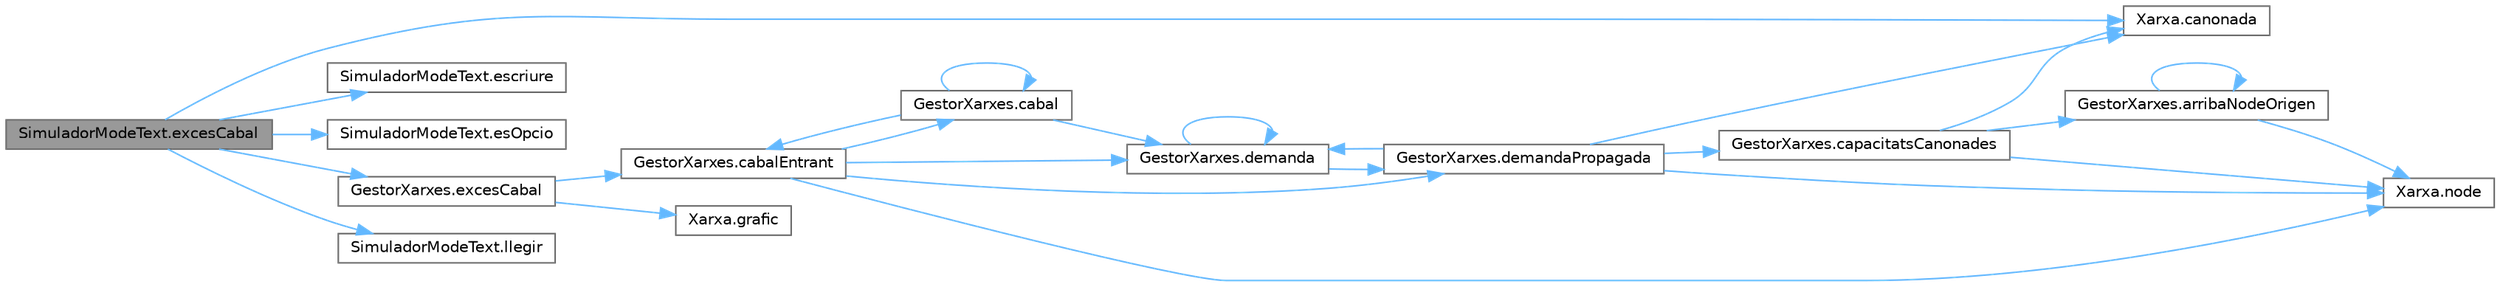 digraph "SimuladorModeText.excesCabal"
{
 // LATEX_PDF_SIZE
  bgcolor="transparent";
  edge [fontname=Helvetica,fontsize=10,labelfontname=Helvetica,labelfontsize=10];
  node [fontname=Helvetica,fontsize=10,shape=box,height=0.2,width=0.4];
  rankdir="LR";
  Node1 [id="Node000001",label="SimuladorModeText.excesCabal",height=0.2,width=0.4,color="gray40", fillcolor="grey60", style="filled", fontcolor="black",tooltip="Detecta les canonades amb excés de cabal."];
  Node1 -> Node2 [id="edge1_Node000001_Node000002",color="steelblue1",style="solid",tooltip=" "];
  Node2 [id="Node000002",label="Xarxa.canonada",height=0.2,width=0.4,color="grey40", fillcolor="white", style="filled",URL="$class_xarxa.html#a5b42c1a8bef948387ab549a7c7a0c6bd",tooltip="Retorna la Canonada amb identificador id."];
  Node1 -> Node3 [id="edge2_Node000001_Node000003",color="steelblue1",style="solid",tooltip=" "];
  Node3 [id="Node000003",label="SimuladorModeText.escriure",height=0.2,width=0.4,color="grey40", fillcolor="white", style="filled",URL="$class_simulador_mode_text.html#ae5f15fc19976496a81e70357f2e622da",tooltip="Escriu un missatge al Writer especificat."];
  Node1 -> Node4 [id="edge3_Node000001_Node000004",color="steelblue1",style="solid",tooltip=" "];
  Node4 [id="Node000004",label="SimuladorModeText.esOpcio",height=0.2,width=0.4,color="grey40", fillcolor="white", style="filled",URL="$class_simulador_mode_text.html#a342de3fbce55a35c3b84efbb10d98b30",tooltip="Comprova si la línia especificada correspon a una opció vàlida."];
  Node1 -> Node5 [id="edge4_Node000001_Node000005",color="steelblue1",style="solid",tooltip=" "];
  Node5 [id="Node000005",label="GestorXarxes.excesCabal",height=0.2,width=0.4,color="grey40", fillcolor="white", style="filled",URL="$class_gestor_xarxes.html#a2d031e7e8c22ebd00a29beb9bf5a0124",tooltip="Excés de cabal de les canonades."];
  Node5 -> Node6 [id="edge5_Node000005_Node000006",color="steelblue1",style="solid",tooltip=" "];
  Node6 [id="Node000006",label="GestorXarxes.cabalEntrant",height=0.2,width=0.4,color="grey40", fillcolor="white", style="filled",URL="$class_gestor_xarxes.html#aeac5b969c6b5a34ebcf0701a90a65e95",tooltip="Cabal teòric d'una canonada."];
  Node6 -> Node7 [id="edge6_Node000006_Node000007",color="steelblue1",style="solid",tooltip=" "];
  Node7 [id="Node000007",label="GestorXarxes.cabal",height=0.2,width=0.4,color="grey40", fillcolor="white", style="filled",URL="$class_gestor_xarxes.html#a9031778fbddcb72d167dea81a0a977c6",tooltip="Cabal teòric d'un node."];
  Node7 -> Node7 [id="edge7_Node000007_Node000007",color="steelblue1",style="solid",tooltip=" "];
  Node7 -> Node6 [id="edge8_Node000007_Node000006",color="steelblue1",style="solid",tooltip=" "];
  Node7 -> Node8 [id="edge9_Node000007_Node000008",color="steelblue1",style="solid",tooltip=" "];
  Node8 [id="Node000008",label="GestorXarxes.demanda",height=0.2,width=0.4,color="grey40", fillcolor="white", style="filled",URL="$class_gestor_xarxes.html#ab9984f73e77d89ef2def94a6978268a3",tooltip="Demanda teòrica d'un node."];
  Node8 -> Node8 [id="edge10_Node000008_Node000008",color="steelblue1",style="solid",tooltip=" "];
  Node8 -> Node9 [id="edge11_Node000008_Node000009",color="steelblue1",style="solid",tooltip=" "];
  Node9 [id="Node000009",label="GestorXarxes.demandaPropagada",height=0.2,width=0.4,color="grey40", fillcolor="white", style="filled",URL="$class_gestor_xarxes.html#a141310563b797be729ed808031d21ca6",tooltip="Demanda propagada d'una canonada."];
  Node9 -> Node2 [id="edge12_Node000009_Node000002",color="steelblue1",style="solid",tooltip=" "];
  Node9 -> Node10 [id="edge13_Node000009_Node000010",color="steelblue1",style="solid",tooltip=" "];
  Node10 [id="Node000010",label="GestorXarxes.capacitatsCanonades",height=0.2,width=0.4,color="grey40", fillcolor="white", style="filled",URL="$class_gestor_xarxes.html#aaf523c4af1260742655f8ef5e9f9c8b1",tooltip="Suma de les capacitats d'un conjunt de canonades."];
  Node10 -> Node11 [id="edge14_Node000010_Node000011",color="steelblue1",style="solid",tooltip=" "];
  Node11 [id="Node000011",label="GestorXarxes.arribaNodeOrigen",height=0.2,width=0.4,color="grey40", fillcolor="white", style="filled",URL="$class_gestor_xarxes.html#a9ec4020e87644132d32e2c0e753257dd",tooltip="Verifica si un node pot arribar a un node Origen."];
  Node11 -> Node11 [id="edge15_Node000011_Node000011",color="steelblue1",style="solid",tooltip=" "];
  Node11 -> Node12 [id="edge16_Node000011_Node000012",color="steelblue1",style="solid",tooltip=" "];
  Node12 [id="Node000012",label="Xarxa.node",height=0.2,width=0.4,color="grey40", fillcolor="white", style="filled",URL="$class_xarxa.html#ad54474fd5d22a71c1ad13e6c5d16fb10",tooltip="Retorna el node amb identificador id."];
  Node10 -> Node2 [id="edge17_Node000010_Node000002",color="steelblue1",style="solid",tooltip=" "];
  Node10 -> Node12 [id="edge18_Node000010_Node000012",color="steelblue1",style="solid",tooltip=" "];
  Node9 -> Node8 [id="edge19_Node000009_Node000008",color="steelblue1",style="solid",tooltip=" "];
  Node9 -> Node12 [id="edge20_Node000009_Node000012",color="steelblue1",style="solid",tooltip=" "];
  Node6 -> Node8 [id="edge21_Node000006_Node000008",color="steelblue1",style="solid",tooltip=" "];
  Node6 -> Node9 [id="edge22_Node000006_Node000009",color="steelblue1",style="solid",tooltip=" "];
  Node6 -> Node12 [id="edge23_Node000006_Node000012",color="steelblue1",style="solid",tooltip=" "];
  Node5 -> Node13 [id="edge24_Node000005_Node000013",color="steelblue1",style="solid",tooltip=" "];
  Node13 [id="Node000013",label="Xarxa.grafic",height=0.2,width=0.4,color="grey40", fillcolor="white", style="filled",URL="$class_xarxa.html#a8c82d2590fe477c18c143618f091ba0f",tooltip="Retorna l'atribut graph."];
  Node1 -> Node14 [id="edge25_Node000001_Node000014",color="steelblue1",style="solid",tooltip=" "];
  Node14 [id="Node000014",label="SimuladorModeText.llegir",height=0.2,width=0.4,color="grey40", fillcolor="white", style="filled",URL="$class_simulador_mode_text.html#a522b599d1c60cdbcc9b4869c2feba8a6",tooltip="Llegeix una línia del BufferedReader."];
}
